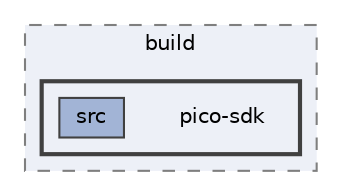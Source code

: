 digraph "butoes/build/pico-sdk"
{
 // LATEX_PDF_SIZE
  bgcolor="transparent";
  edge [fontname=Helvetica,fontsize=10,labelfontname=Helvetica,labelfontsize=10];
  node [fontname=Helvetica,fontsize=10,shape=box,height=0.2,width=0.4];
  compound=true
  subgraph clusterdir_3d14ae45966dd0f2d1ee7f1b015c8dce {
    graph [ bgcolor="#edf0f7", pencolor="grey50", label="build", fontname=Helvetica,fontsize=10 style="filled,dashed", URL="dir_3d14ae45966dd0f2d1ee7f1b015c8dce.html",tooltip=""]
  subgraph clusterdir_68c7e054aa7c8c962d56242037b5f6d8 {
    graph [ bgcolor="#edf0f7", pencolor="grey25", label="", fontname=Helvetica,fontsize=10 style="filled,bold", URL="dir_68c7e054aa7c8c962d56242037b5f6d8.html",tooltip=""]
    dir_68c7e054aa7c8c962d56242037b5f6d8 [shape=plaintext, label="pico-sdk"];
  dir_8d48a1c7b14f3d9e8e2573d942f33a60 [label="src", fillcolor="#a2b4d6", color="grey25", style="filled", URL="dir_8d48a1c7b14f3d9e8e2573d942f33a60.html",tooltip=""];
  }
  }
}
